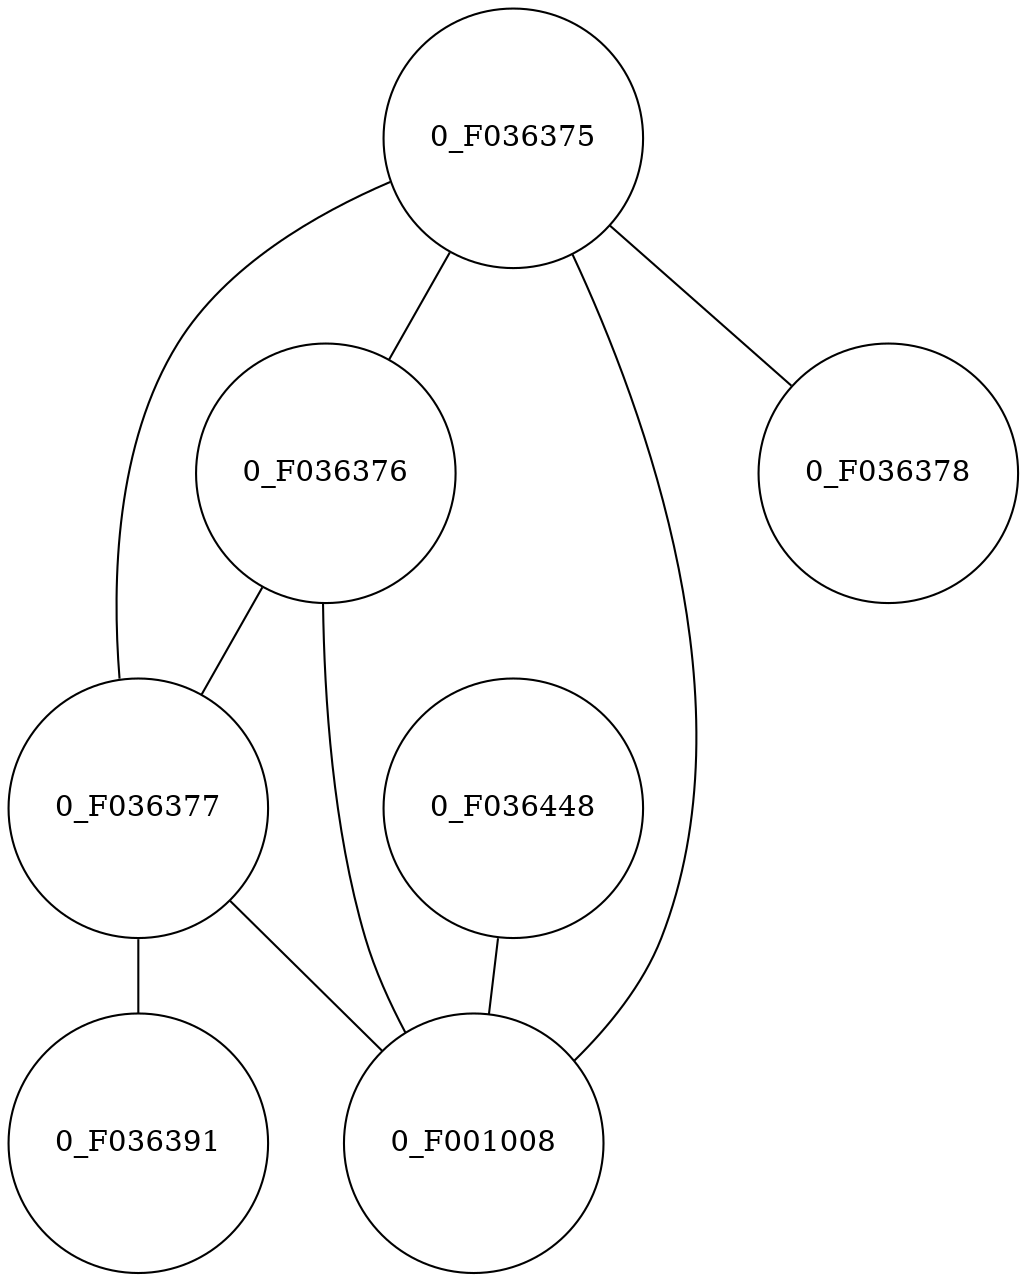 graph network11 {
	node [shape=circle];

	"0_F036377" -- "0_F036391" [color=black];
	"0_F036377" -- "0_F001008" [color=black];
	"0_F036376" -- "0_F001008" [color=black];
	"0_F036376" -- "0_F036377" [color=black];
	"0_F036448" -- "0_F001008" [color=black];
	"0_F036375" -- "0_F036378" [color=black];
	"0_F036375" -- "0_F001008" [color=black];
	"0_F036375" -- "0_F036377" [color=black];
	"0_F036375" -- "0_F036376" [color=black];
}